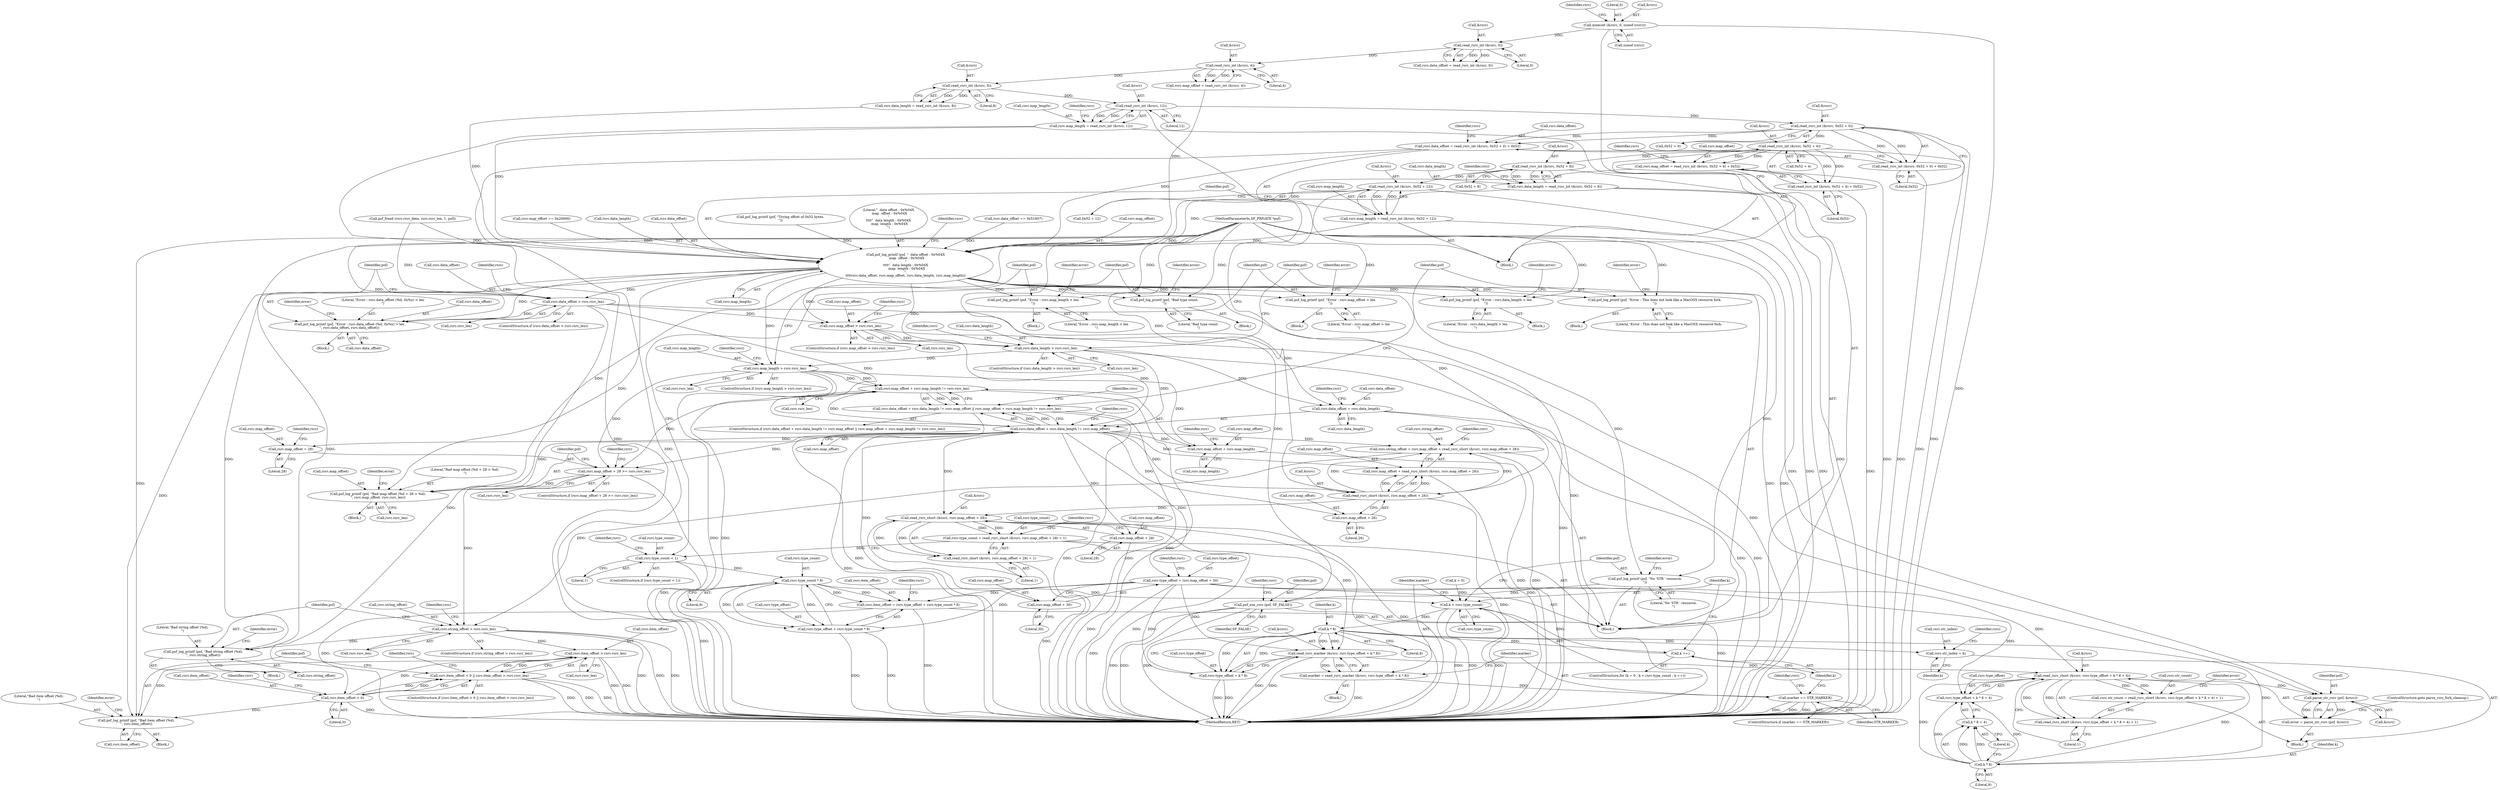 digraph "0_libsndfile_dbe14f00030af5d3577f4cabbf9861db59e9c378@API" {
"1000223" [label="(Call,read_rsrc_int (&rsrc, 12))"];
"1000215" [label="(Call,read_rsrc_int (&rsrc, 8))"];
"1000207" [label="(Call,read_rsrc_int (&rsrc, 4))"];
"1000199" [label="(Call,read_rsrc_int (&rsrc, 0))"];
"1000116" [label="(Call,memset (&rsrc, 0, sizeof (rsrc)))"];
"1000219" [label="(Call,rsrc.map_length = read_rsrc_int (&rsrc, 12))"];
"1000287" [label="(Call,psf_log_printf (psf, \"  data offset : 0x%04X\n  map  offset : 0x%04X\n\"\n\t\t\t\t\"  data length : 0x%04X\n  map  length : 0x%04X\n\",\n\t\t\t\trsrc.data_offset, rsrc.map_offset, rsrc.data_length, rsrc.map_length))"];
"1000303" [label="(Call,rsrc.data_offset > rsrc.rsrc_len)"];
"1000311" [label="(Call,psf_log_printf (psf, \"Error : rsrc.data_offset (%d, 0x%x) > len\n\", rsrc.data_offset, rsrc.data_offset))"];
"1000325" [label="(Call,rsrc.map_offset > rsrc.rsrc_len)"];
"1000341" [label="(Call,rsrc.data_length > rsrc.rsrc_len)"];
"1000357" [label="(Call,rsrc.map_length > rsrc.rsrc_len)"];
"1000385" [label="(Call,rsrc.map_offset + rsrc.map_length != rsrc.rsrc_len)"];
"1000373" [label="(Call,rsrc.data_offset + rsrc.data_length != rsrc.map_offset || rsrc.map_offset + rsrc.map_length != rsrc.rsrc_len)"];
"1000405" [label="(Call,rsrc.map_offset + 28 >= rsrc.rsrc_len)"];
"1000415" [label="(Call,psf_log_printf (psf, \"Bad map offset (%d + 28 > %d).\n\", rsrc.map_offset, rsrc.rsrc_len))"];
"1000445" [label="(Call,rsrc.string_offset > rsrc.rsrc_len)"];
"1000453" [label="(Call,psf_log_printf (psf, \"Bad string offset (%d).\n\", rsrc.string_offset))"];
"1000520" [label="(Call,rsrc.item_offset > rsrc.rsrc_len)"];
"1000514" [label="(Call,rsrc.item_offset < 0 || rsrc.item_offset > rsrc.rsrc_len)"];
"1000528" [label="(Call,psf_log_printf (psf, \"Bad item offset (%d).\n\", rsrc.item_offset))"];
"1000386" [label="(Call,rsrc.map_offset + rsrc.map_length)"];
"1000374" [label="(Call,rsrc.data_offset + rsrc.data_length != rsrc.map_offset)"];
"1000406" [label="(Call,rsrc.map_offset + 28)"];
"1000428" [label="(Call,rsrc.string_offset = rsrc.map_offset + read_rsrc_short (&rsrc, rsrc.map_offset + 26))"];
"1000432" [label="(Call,rsrc.map_offset + read_rsrc_short (&rsrc, rsrc.map_offset + 26))"];
"1000436" [label="(Call,read_rsrc_short (&rsrc, rsrc.map_offset + 26))"];
"1000477" [label="(Call,read_rsrc_short (&rsrc, rsrc.map_offset + 28))"];
"1000472" [label="(Call,rsrc.type_count = read_rsrc_short (&rsrc, rsrc.map_offset + 28) + 1)"];
"1000487" [label="(Call,rsrc.type_count < 1)"];
"1000508" [label="(Call,rsrc.type_count * 8)"];
"1000500" [label="(Call,rsrc.item_offset = rsrc.type_offset + rsrc.type_count * 8)"];
"1000515" [label="(Call,rsrc.item_offset < 0)"];
"1000504" [label="(Call,rsrc.type_offset + rsrc.type_count * 8)"];
"1000548" [label="(Call,k < rsrc.type_count)"];
"1000565" [label="(Call,k * 8)"];
"1000553" [label="(Call,k ++)"];
"1000558" [label="(Call,read_rsrc_marker (&rsrc, rsrc.type_offset + k * 8))"];
"1000556" [label="(Call,marker = read_rsrc_marker (&rsrc, rsrc.type_offset + k * 8))"];
"1000569" [label="(Call,marker == STR_MARKER)"];
"1000583" [label="(Call,read_rsrc_short (&rsrc, rsrc.type_offset + k * 8 + 4))"];
"1000578" [label="(Call,rsrc.str_count = read_rsrc_short (&rsrc, rsrc.type_offset + k * 8 + 4) + 1)"];
"1000582" [label="(Call,read_rsrc_short (&rsrc, rsrc.type_offset + k * 8 + 4) + 1)"];
"1000598" [label="(Call,parse_str_rsrc (psf, &rsrc))"];
"1000596" [label="(Call,error = parse_str_rsrc (psf, &rsrc))"];
"1000561" [label="(Call,rsrc.type_offset + k * 8)"];
"1000573" [label="(Call,rsrc.str_index = k)"];
"1000591" [label="(Call,k * 8)"];
"1000586" [label="(Call,rsrc.type_offset + k * 8 + 4)"];
"1000590" [label="(Call,k * 8 + 4)"];
"1000476" [label="(Call,read_rsrc_short (&rsrc, rsrc.map_offset + 28) + 1)"];
"1000439" [label="(Call,rsrc.map_offset + 26)"];
"1000463" [label="(Call,rsrc.type_offset = rsrc.map_offset + 30)"];
"1000467" [label="(Call,rsrc.map_offset + 30)"];
"1000480" [label="(Call,rsrc.map_offset + 28)"];
"1000375" [label="(Call,rsrc.data_offset + rsrc.data_length)"];
"1000333" [label="(Call,psf_log_printf (psf, \"Error : rsrc.map_offset > len\n\"))"];
"1000349" [label="(Call,psf_log_printf (psf, \"Error : rsrc.data_length > len\n\"))"];
"1000365" [label="(Call,psf_log_printf (psf, \"Error : rsrc.map_length > len\n\"))"];
"1000397" [label="(Call,psf_log_printf (psf, \"Error : This does not look like a MacOSX resource fork.\n\"))"];
"1000493" [label="(Call,psf_log_printf (psf, \"Bad type count.\n\"))"];
"1000603" [label="(Call,psf_log_printf (psf, \"No 'STR ' resource.\n\"))"];
"1000610" [label="(Call,psf_use_rsrc (psf, SF_FALSE))"];
"1000248" [label="(Call,read_rsrc_int (&rsrc, 0x52 + 0))"];
"1000243" [label="(Call,rsrc.data_offset = read_rsrc_int (&rsrc, 0x52 + 0) + 0x52)"];
"1000247" [label="(Call,read_rsrc_int (&rsrc, 0x52 + 0) + 0x52)"];
"1000260" [label="(Call,read_rsrc_int (&rsrc, 0x52 + 4))"];
"1000255" [label="(Call,rsrc.map_offset = read_rsrc_int (&rsrc, 0x52 + 4) + 0x52)"];
"1000259" [label="(Call,read_rsrc_int (&rsrc, 0x52 + 4) + 0x52)"];
"1000271" [label="(Call,read_rsrc_int (&rsrc, 0x52 + 8))"];
"1000267" [label="(Call,rsrc.data_length = read_rsrc_int (&rsrc, 0x52 + 8))"];
"1000281" [label="(Call,read_rsrc_int (&rsrc, 0x52 + 12))"];
"1000277" [label="(Call,rsrc.map_length = read_rsrc_int (&rsrc, 0x52 + 12))"];
"1000345" [label="(Call,rsrc.rsrc_len)"];
"1000519" [label="(Literal,0)"];
"1000195" [label="(Call,rsrc.data_offset = read_rsrc_int (&rsrc, 0))"];
"1000600" [label="(Call,&rsrc)"];
"1000104" [label="(MethodParameterIn,SF_PRIVATE *psf)"];
"1000414" [label="(Block,)"];
"1000340" [label="(ControlStructure,if (rsrc.data_length > rsrc.rsrc_len))"];
"1000443" [label="(Literal,26)"];
"1000583" [label="(Call,read_rsrc_short (&rsrc, rsrc.type_offset + k * 8 + 4))"];
"1000382" [label="(Call,rsrc.map_offset)"];
"1000364" [label="(Block,)"];
"1000430" [label="(Identifier,rsrc)"];
"1000615" [label="(Identifier,rsrc)"];
"1000281" [label="(Call,read_rsrc_int (&rsrc, 0x52 + 12))"];
"1000604" [label="(Identifier,psf)"];
"1000234" [label="(Call,rsrc.map_offset == 0x20000)"];
"1000489" [label="(Identifier,rsrc)"];
"1000105" [label="(Block,)"];
"1000268" [label="(Call,rsrc.data_length)"];
"1000251" [label="(Call,0x52 + 0)"];
"1000248" [label="(Call,read_rsrc_int (&rsrc, 0x52 + 0))"];
"1000314" [label="(Call,rsrc.data_offset)"];
"1000351" [label="(Literal,\"Error : rsrc.data_length > len\n\")"];
"1000116" [label="(Call,memset (&rsrc, 0, sizeof (rsrc)))"];
"1000219" [label="(Call,rsrc.map_length = read_rsrc_int (&rsrc, 12))"];
"1000334" [label="(Identifier,psf)"];
"1000215" [label="(Call,read_rsrc_int (&rsrc, 8))"];
"1000175" [label="(Call,psf_fread (rsrc.rsrc_data, rsrc.rsrc_len, 1, psf))"];
"1000580" [label="(Identifier,rsrc)"];
"1000271" [label="(Call,read_rsrc_int (&rsrc, 0x52 + 8))"];
"1000528" [label="(Call,psf_log_printf (psf, \"Bad item offset (%d).\n\", rsrc.item_offset))"];
"1000407" [label="(Call,rsrc.map_offset)"];
"1000603" [label="(Call,psf_log_printf (psf, \"No 'STR ' resource.\n\"))"];
"1000567" [label="(Literal,8)"];
"1000568" [label="(ControlStructure,if (marker == STR_MARKER))"];
"1000571" [label="(Identifier,STR_MARKER)"];
"1000524" [label="(Call,rsrc.rsrc_len)"];
"1000260" [label="(Call,read_rsrc_int (&rsrc, 0x52 + 4))"];
"1000263" [label="(Call,0x52 + 4)"];
"1000417" [label="(Literal,\"Bad map offset (%d + 28 > %d).\n\")"];
"1000558" [label="(Call,read_rsrc_marker (&rsrc, rsrc.type_offset + k * 8))"];
"1000388" [label="(Identifier,rsrc)"];
"1000436" [label="(Call,read_rsrc_short (&rsrc, rsrc.map_offset + 26))"];
"1000397" [label="(Call,psf_log_printf (psf, \"Error : This does not look like a MacOSX resource fork.\n\"))"];
"1000485" [label="(Literal,1)"];
"1000504" [label="(Call,rsrc.type_offset + rsrc.type_count * 8)"];
"1000579" [label="(Call,rsrc.str_count)"];
"1000311" [label="(Call,psf_log_printf (psf, \"Error : rsrc.data_offset (%d, 0x%x) > len\n\", rsrc.data_offset, rsrc.data_offset))"];
"1000321" [label="(Identifier,error)"];
"1000421" [label="(Call,rsrc.rsrc_len)"];
"1000596" [label="(Call,error = parse_str_rsrc (psf, &rsrc))"];
"1000226" [label="(Literal,12)"];
"1000256" [label="(Call,rsrc.map_offset)"];
"1000377" [label="(Identifier,rsrc)"];
"1000224" [label="(Call,&rsrc)"];
"1000406" [label="(Call,rsrc.map_offset + 28)"];
"1000587" [label="(Call,rsrc.type_offset)"];
"1000361" [label="(Call,rsrc.rsrc_len)"];
"1000387" [label="(Call,rsrc.map_offset)"];
"1000447" [label="(Identifier,rsrc)"];
"1000243" [label="(Call,rsrc.data_offset = read_rsrc_int (&rsrc, 0x52 + 0) + 0x52)"];
"1000549" [label="(Identifier,k)"];
"1000367" [label="(Literal,\"Error : rsrc.map_length > len\n\")"];
"1000530" [label="(Literal,\"Bad item offset (%d).\n\")"];
"1000595" [label="(Literal,1)"];
"1000240" [label="(Call,psf_log_printf (psf, \"Trying offset of 0x52 bytes.\n\"))"];
"1000446" [label="(Call,rsrc.string_offset)"];
"1000463" [label="(Call,rsrc.type_offset = rsrc.map_offset + 30)"];
"1000594" [label="(Literal,4)"];
"1000559" [label="(Call,&rsrc)"];
"1000207" [label="(Call,read_rsrc_int (&rsrc, 4))"];
"1000247" [label="(Call,read_rsrc_int (&rsrc, 0x52 + 0) + 0x52)"];
"1000279" [label="(Identifier,rsrc)"];
"1000289" [label="(Literal,\"  data offset : 0x%04X\n  map  offset : 0x%04X\n\"\n\t\t\t\t\"  data length : 0x%04X\n  map  length : 0x%04X\n\")"];
"1000561" [label="(Call,rsrc.type_offset + k * 8)"];
"1000449" [label="(Call,rsrc.rsrc_len)"];
"1000492" [label="(Block,)"];
"1000342" [label="(Call,rsrc.data_length)"];
"1000476" [label="(Call,read_rsrc_short (&rsrc, rsrc.map_offset + 28) + 1)"];
"1000502" [label="(Identifier,rsrc)"];
"1000520" [label="(Call,rsrc.item_offset > rsrc.rsrc_len)"];
"1000509" [label="(Call,rsrc.type_count)"];
"1000584" [label="(Call,&rsrc)"];
"1000486" [label="(ControlStructure,if (rsrc.type_count < 1))"];
"1000313" [label="(Literal,\"Error : rsrc.data_offset (%d, 0x%x) > len\n\")"];
"1000216" [label="(Call,&rsrc)"];
"1000527" [label="(Block,)"];
"1000467" [label="(Call,rsrc.map_offset + 30)"];
"1000544" [label="(ControlStructure,for (k = 0 ; k < rsrc.type_count ; k ++))"];
"1000574" [label="(Call,rsrc.str_index)"];
"1000439" [label="(Call,rsrc.map_offset + 26)"];
"1000508" [label="(Call,rsrc.type_count * 8)"];
"1000522" [label="(Identifier,rsrc)"];
"1000516" [label="(Call,rsrc.item_offset)"];
"1000372" [label="(ControlStructure,if (rsrc.data_offset + rsrc.data_length != rsrc.map_offset || rsrc.map_offset + rsrc.map_length != rsrc.rsrc_len))"];
"1000545" [label="(Call,k = 0)"];
"1000239" [label="(Block,)"];
"1000326" [label="(Call,rsrc.map_offset)"];
"1000433" [label="(Call,rsrc.map_offset)"];
"1000415" [label="(Call,psf_log_printf (psf, \"Bad map offset (%d + 28 > %d).\n\", rsrc.map_offset, rsrc.rsrc_len))"];
"1000623" [label="(MethodReturn,RET)"];
"1000359" [label="(Identifier,rsrc)"];
"1000512" [label="(Literal,8)"];
"1000401" [label="(Identifier,error)"];
"1000429" [label="(Call,rsrc.string_offset)"];
"1000375" [label="(Call,rsrc.data_offset + rsrc.data_length)"];
"1000357" [label="(Call,rsrc.map_length > rsrc.rsrc_len)"];
"1000529" [label="(Identifier,psf)"];
"1000220" [label="(Call,rsrc.map_length)"];
"1000474" [label="(Identifier,rsrc)"];
"1000593" [label="(Literal,8)"];
"1000356" [label="(ControlStructure,if (rsrc.map_length > rsrc.rsrc_len))"];
"1000304" [label="(Call,rsrc.data_offset)"];
"1000455" [label="(Literal,\"Bad string offset (%d).\n\")"];
"1000548" [label="(Call,k < rsrc.type_count)"];
"1000531" [label="(Call,rsrc.item_offset)"];
"1000269" [label="(Identifier,rsrc)"];
"1000472" [label="(Call,rsrc.type_count = read_rsrc_short (&rsrc, rsrc.map_offset + 28) + 1)"];
"1000578" [label="(Call,rsrc.str_count = read_rsrc_short (&rsrc, rsrc.type_offset + k * 8 + 4) + 1)"];
"1000312" [label="(Identifier,psf)"];
"1000514" [label="(Call,rsrc.item_offset < 0 || rsrc.item_offset > rsrc.rsrc_len)"];
"1000267" [label="(Call,rsrc.data_length = read_rsrc_int (&rsrc, 0x52 + 8))"];
"1000456" [label="(Call,rsrc.string_offset)"];
"1000374" [label="(Call,rsrc.data_offset + rsrc.data_length != rsrc.map_offset)"];
"1000592" [label="(Identifier,k)"];
"1000408" [label="(Identifier,rsrc)"];
"1000203" [label="(Call,rsrc.map_offset = read_rsrc_int (&rsrc, 4))"];
"1000432" [label="(Call,rsrc.map_offset + read_rsrc_short (&rsrc, rsrc.map_offset + 26))"];
"1000480" [label="(Call,rsrc.map_offset + 28)"];
"1000350" [label="(Identifier,psf)"];
"1000488" [label="(Call,rsrc.type_count)"];
"1000484" [label="(Literal,28)"];
"1000396" [label="(Block,)"];
"1000327" [label="(Identifier,rsrc)"];
"1000612" [label="(Identifier,SF_FALSE)"];
"1000440" [label="(Call,rsrc.map_offset)"];
"1000332" [label="(Block,)"];
"1000333" [label="(Call,psf_log_printf (psf, \"Error : rsrc.map_offset > len\n\"))"];
"1000278" [label="(Call,rsrc.map_length)"];
"1000383" [label="(Identifier,rsrc)"];
"1000481" [label="(Call,rsrc.map_offset)"];
"1000607" [label="(Identifier,error)"];
"1000513" [label="(ControlStructure,if (rsrc.item_offset < 0 || rsrc.item_offset > rsrc.rsrc_len))"];
"1000555" [label="(Block,)"];
"1000597" [label="(Identifier,error)"];
"1000478" [label="(Call,&rsrc)"];
"1000277" [label="(Call,rsrc.map_length = read_rsrc_int (&rsrc, 0x52 + 12))"];
"1000611" [label="(Identifier,psf)"];
"1000411" [label="(Call,rsrc.rsrc_len)"];
"1000343" [label="(Identifier,rsrc)"];
"1000124" [label="(Identifier,rsrc)"];
"1000418" [label="(Call,rsrc.map_offset)"];
"1000557" [label="(Identifier,marker)"];
"1000569" [label="(Call,marker == STR_MARKER)"];
"1000282" [label="(Call,&rsrc)"];
"1000473" [label="(Call,rsrc.type_count)"];
"1000305" [label="(Identifier,rsrc)"];
"1000335" [label="(Literal,\"Error : rsrc.map_offset > len\n\")"];
"1000274" [label="(Call,0x52 + 8)"];
"1000358" [label="(Call,rsrc.map_length)"];
"1000218" [label="(Literal,8)"];
"1000582" [label="(Call,read_rsrc_short (&rsrc, rsrc.type_offset + k * 8 + 4) + 1)"];
"1000365" [label="(Call,psf_log_printf (psf, \"Error : rsrc.map_length > len\n\"))"];
"1000324" [label="(ControlStructure,if (rsrc.map_offset > rsrc.rsrc_len))"];
"1000494" [label="(Identifier,psf)"];
"1000266" [label="(Literal,0x52)"];
"1000554" [label="(Identifier,k)"];
"1000325" [label="(Call,rsrc.map_offset > rsrc.rsrc_len)"];
"1000577" [label="(Identifier,k)"];
"1000376" [label="(Call,rsrc.data_offset)"];
"1000200" [label="(Call,&rsrc)"];
"1000465" [label="(Identifier,rsrc)"];
"1000261" [label="(Call,&rsrc)"];
"1000353" [label="(Identifier,error)"];
"1000307" [label="(Call,rsrc.rsrc_len)"];
"1000369" [label="(Identifier,error)"];
"1000249" [label="(Call,&rsrc)"];
"1000119" [label="(Literal,0)"];
"1000120" [label="(Call,sizeof (rsrc))"];
"1000410" [label="(Literal,28)"];
"1000471" [label="(Literal,30)"];
"1000117" [label="(Call,&rsrc)"];
"1000229" [label="(Call,rsrc.data_offset == 0x51607)"];
"1000468" [label="(Call,rsrc.map_offset)"];
"1000244" [label="(Call,rsrc.data_offset)"];
"1000487" [label="(Call,rsrc.type_count < 1)"];
"1000405" [label="(Call,rsrc.map_offset + 28 >= rsrc.rsrc_len)"];
"1000398" [label="(Identifier,psf)"];
"1000500" [label="(Call,rsrc.item_offset = rsrc.type_offset + rsrc.type_count * 8)"];
"1000348" [label="(Block,)"];
"1000272" [label="(Call,&rsrc)"];
"1000341" [label="(Call,rsrc.data_length > rsrc.rsrc_len)"];
"1000505" [label="(Call,rsrc.type_offset)"];
"1000293" [label="(Call,rsrc.map_offset)"];
"1000521" [label="(Call,rsrc.item_offset)"];
"1000570" [label="(Identifier,marker)"];
"1000416" [label="(Identifier,psf)"];
"1000453" [label="(Call,psf_log_printf (psf, \"Bad string offset (%d).\n\", rsrc.string_offset))"];
"1000562" [label="(Call,rsrc.type_offset)"];
"1000379" [label="(Call,rsrc.data_length)"];
"1000444" [label="(ControlStructure,if (rsrc.string_offset > rsrc.rsrc_len))"];
"1000425" [label="(Identifier,error)"];
"1000477" [label="(Call,read_rsrc_short (&rsrc, rsrc.map_offset + 28))"];
"1000223" [label="(Call,read_rsrc_int (&rsrc, 12))"];
"1000208" [label="(Call,&rsrc)"];
"1000428" [label="(Call,rsrc.string_offset = rsrc.map_offset + read_rsrc_short (&rsrc, rsrc.map_offset + 26))"];
"1000349" [label="(Call,psf_log_printf (psf, \"Error : rsrc.data_length > len\n\"))"];
"1000590" [label="(Call,k * 8 + 4)"];
"1000464" [label="(Call,rsrc.type_offset)"];
"1000565" [label="(Call,k * 8)"];
"1000211" [label="(Call,rsrc.data_length = read_rsrc_int (&rsrc, 8))"];
"1000556" [label="(Call,marker = read_rsrc_marker (&rsrc, rsrc.type_offset + k * 8))"];
"1000394" [label="(Identifier,rsrc)"];
"1000517" [label="(Identifier,rsrc)"];
"1000393" [label="(Call,rsrc.rsrc_len)"];
"1000610" [label="(Call,psf_use_rsrc (psf, SF_FALSE))"];
"1000495" [label="(Literal,\"Bad type count.\n\")"];
"1000329" [label="(Call,rsrc.rsrc_len)"];
"1000296" [label="(Call,rsrc.data_length)"];
"1000290" [label="(Call,rsrc.data_offset)"];
"1000255" [label="(Call,rsrc.map_offset = read_rsrc_int (&rsrc, 0x52 + 4) + 0x52)"];
"1000317" [label="(Call,rsrc.data_offset)"];
"1000373" [label="(Call,rsrc.data_offset + rsrc.data_length != rsrc.map_offset || rsrc.map_offset + rsrc.map_length != rsrc.rsrc_len)"];
"1000231" [label="(Identifier,rsrc)"];
"1000535" [label="(Identifier,error)"];
"1000399" [label="(Literal,\"Error : This does not look like a MacOSX resource fork.\n\")"];
"1000299" [label="(Call,rsrc.map_length)"];
"1000310" [label="(Block,)"];
"1000303" [label="(Call,rsrc.data_offset > rsrc.rsrc_len)"];
"1000202" [label="(Literal,0)"];
"1000412" [label="(Identifier,rsrc)"];
"1000553" [label="(Call,k ++)"];
"1000515" [label="(Call,rsrc.item_offset < 0)"];
"1000566" [label="(Identifier,k)"];
"1000550" [label="(Call,rsrc.type_count)"];
"1000259" [label="(Call,read_rsrc_int (&rsrc, 0x52 + 4) + 0x52)"];
"1000598" [label="(Call,parse_str_rsrc (psf, &rsrc))"];
"1000437" [label="(Call,&rsrc)"];
"1000575" [label="(Identifier,rsrc)"];
"1000199" [label="(Call,read_rsrc_int (&rsrc, 0))"];
"1000491" [label="(Literal,1)"];
"1000404" [label="(ControlStructure,if (rsrc.map_offset + 28 >= rsrc.rsrc_len))"];
"1000386" [label="(Call,rsrc.map_offset + rsrc.map_length)"];
"1000572" [label="(Block,)"];
"1000605" [label="(Literal,\"No 'STR ' resource.\n\")"];
"1000284" [label="(Call,0x52 + 12)"];
"1000452" [label="(Block,)"];
"1000390" [label="(Call,rsrc.map_length)"];
"1000454" [label="(Identifier,psf)"];
"1000493" [label="(Call,psf_log_printf (psf, \"Bad type count.\n\"))"];
"1000586" [label="(Call,rsrc.type_offset + k * 8 + 4)"];
"1000337" [label="(Identifier,error)"];
"1000210" [label="(Literal,4)"];
"1000501" [label="(Call,rsrc.item_offset)"];
"1000573" [label="(Call,rsrc.str_index = k)"];
"1000591" [label="(Call,k * 8)"];
"1000599" [label="(Identifier,psf)"];
"1000497" [label="(Identifier,error)"];
"1000540" [label="(Identifier,rsrc)"];
"1000460" [label="(Identifier,error)"];
"1000445" [label="(Call,rsrc.string_offset > rsrc.rsrc_len)"];
"1000302" [label="(ControlStructure,if (rsrc.data_offset > rsrc.rsrc_len))"];
"1000602" [label="(ControlStructure,goto parse_rsrc_fork_cleanup;)"];
"1000366" [label="(Identifier,psf)"];
"1000254" [label="(Literal,0x52)"];
"1000257" [label="(Identifier,rsrc)"];
"1000385" [label="(Call,rsrc.map_offset + rsrc.map_length != rsrc.rsrc_len)"];
"1000287" [label="(Call,psf_log_printf (psf, \"  data offset : 0x%04X\n  map  offset : 0x%04X\n\"\n\t\t\t\t\"  data length : 0x%04X\n  map  length : 0x%04X\n\",\n\t\t\t\trsrc.data_offset, rsrc.map_offset, rsrc.data_length, rsrc.map_length))"];
"1000288" [label="(Identifier,psf)"];
"1000223" -> "1000219"  [label="AST: "];
"1000223" -> "1000226"  [label="CFG: "];
"1000224" -> "1000223"  [label="AST: "];
"1000226" -> "1000223"  [label="AST: "];
"1000219" -> "1000223"  [label="CFG: "];
"1000223" -> "1000219"  [label="DDG: "];
"1000223" -> "1000219"  [label="DDG: "];
"1000215" -> "1000223"  [label="DDG: "];
"1000223" -> "1000248"  [label="DDG: "];
"1000223" -> "1000436"  [label="DDG: "];
"1000215" -> "1000211"  [label="AST: "];
"1000215" -> "1000218"  [label="CFG: "];
"1000216" -> "1000215"  [label="AST: "];
"1000218" -> "1000215"  [label="AST: "];
"1000211" -> "1000215"  [label="CFG: "];
"1000215" -> "1000211"  [label="DDG: "];
"1000215" -> "1000211"  [label="DDG: "];
"1000207" -> "1000215"  [label="DDG: "];
"1000207" -> "1000203"  [label="AST: "];
"1000207" -> "1000210"  [label="CFG: "];
"1000208" -> "1000207"  [label="AST: "];
"1000210" -> "1000207"  [label="AST: "];
"1000203" -> "1000207"  [label="CFG: "];
"1000207" -> "1000203"  [label="DDG: "];
"1000207" -> "1000203"  [label="DDG: "];
"1000199" -> "1000207"  [label="DDG: "];
"1000199" -> "1000195"  [label="AST: "];
"1000199" -> "1000202"  [label="CFG: "];
"1000200" -> "1000199"  [label="AST: "];
"1000202" -> "1000199"  [label="AST: "];
"1000195" -> "1000199"  [label="CFG: "];
"1000199" -> "1000195"  [label="DDG: "];
"1000199" -> "1000195"  [label="DDG: "];
"1000116" -> "1000199"  [label="DDG: "];
"1000116" -> "1000105"  [label="AST: "];
"1000116" -> "1000120"  [label="CFG: "];
"1000117" -> "1000116"  [label="AST: "];
"1000119" -> "1000116"  [label="AST: "];
"1000120" -> "1000116"  [label="AST: "];
"1000124" -> "1000116"  [label="CFG: "];
"1000116" -> "1000623"  [label="DDG: "];
"1000219" -> "1000105"  [label="AST: "];
"1000220" -> "1000219"  [label="AST: "];
"1000231" -> "1000219"  [label="CFG: "];
"1000219" -> "1000623"  [label="DDG: "];
"1000219" -> "1000287"  [label="DDG: "];
"1000287" -> "1000105"  [label="AST: "];
"1000287" -> "1000299"  [label="CFG: "];
"1000288" -> "1000287"  [label="AST: "];
"1000289" -> "1000287"  [label="AST: "];
"1000290" -> "1000287"  [label="AST: "];
"1000293" -> "1000287"  [label="AST: "];
"1000296" -> "1000287"  [label="AST: "];
"1000299" -> "1000287"  [label="AST: "];
"1000305" -> "1000287"  [label="CFG: "];
"1000287" -> "1000623"  [label="DDG: "];
"1000240" -> "1000287"  [label="DDG: "];
"1000175" -> "1000287"  [label="DDG: "];
"1000104" -> "1000287"  [label="DDG: "];
"1000229" -> "1000287"  [label="DDG: "];
"1000243" -> "1000287"  [label="DDG: "];
"1000234" -> "1000287"  [label="DDG: "];
"1000255" -> "1000287"  [label="DDG: "];
"1000203" -> "1000287"  [label="DDG: "];
"1000267" -> "1000287"  [label="DDG: "];
"1000211" -> "1000287"  [label="DDG: "];
"1000277" -> "1000287"  [label="DDG: "];
"1000287" -> "1000303"  [label="DDG: "];
"1000287" -> "1000311"  [label="DDG: "];
"1000287" -> "1000325"  [label="DDG: "];
"1000287" -> "1000333"  [label="DDG: "];
"1000287" -> "1000341"  [label="DDG: "];
"1000287" -> "1000349"  [label="DDG: "];
"1000287" -> "1000357"  [label="DDG: "];
"1000287" -> "1000365"  [label="DDG: "];
"1000287" -> "1000397"  [label="DDG: "];
"1000287" -> "1000415"  [label="DDG: "];
"1000287" -> "1000453"  [label="DDG: "];
"1000287" -> "1000493"  [label="DDG: "];
"1000287" -> "1000528"  [label="DDG: "];
"1000287" -> "1000598"  [label="DDG: "];
"1000287" -> "1000603"  [label="DDG: "];
"1000303" -> "1000302"  [label="AST: "];
"1000303" -> "1000307"  [label="CFG: "];
"1000304" -> "1000303"  [label="AST: "];
"1000307" -> "1000303"  [label="AST: "];
"1000312" -> "1000303"  [label="CFG: "];
"1000327" -> "1000303"  [label="CFG: "];
"1000303" -> "1000623"  [label="DDG: "];
"1000175" -> "1000303"  [label="DDG: "];
"1000303" -> "1000311"  [label="DDG: "];
"1000303" -> "1000325"  [label="DDG: "];
"1000303" -> "1000374"  [label="DDG: "];
"1000303" -> "1000375"  [label="DDG: "];
"1000311" -> "1000310"  [label="AST: "];
"1000311" -> "1000317"  [label="CFG: "];
"1000312" -> "1000311"  [label="AST: "];
"1000313" -> "1000311"  [label="AST: "];
"1000314" -> "1000311"  [label="AST: "];
"1000317" -> "1000311"  [label="AST: "];
"1000321" -> "1000311"  [label="CFG: "];
"1000104" -> "1000311"  [label="DDG: "];
"1000325" -> "1000324"  [label="AST: "];
"1000325" -> "1000329"  [label="CFG: "];
"1000326" -> "1000325"  [label="AST: "];
"1000329" -> "1000325"  [label="AST: "];
"1000334" -> "1000325"  [label="CFG: "];
"1000343" -> "1000325"  [label="CFG: "];
"1000325" -> "1000623"  [label="DDG: "];
"1000325" -> "1000341"  [label="DDG: "];
"1000325" -> "1000374"  [label="DDG: "];
"1000341" -> "1000340"  [label="AST: "];
"1000341" -> "1000345"  [label="CFG: "];
"1000342" -> "1000341"  [label="AST: "];
"1000345" -> "1000341"  [label="AST: "];
"1000350" -> "1000341"  [label="CFG: "];
"1000359" -> "1000341"  [label="CFG: "];
"1000341" -> "1000623"  [label="DDG: "];
"1000341" -> "1000357"  [label="DDG: "];
"1000341" -> "1000374"  [label="DDG: "];
"1000341" -> "1000375"  [label="DDG: "];
"1000357" -> "1000356"  [label="AST: "];
"1000357" -> "1000361"  [label="CFG: "];
"1000358" -> "1000357"  [label="AST: "];
"1000361" -> "1000357"  [label="AST: "];
"1000366" -> "1000357"  [label="CFG: "];
"1000377" -> "1000357"  [label="CFG: "];
"1000357" -> "1000623"  [label="DDG: "];
"1000357" -> "1000623"  [label="DDG: "];
"1000357" -> "1000385"  [label="DDG: "];
"1000357" -> "1000385"  [label="DDG: "];
"1000357" -> "1000386"  [label="DDG: "];
"1000357" -> "1000405"  [label="DDG: "];
"1000385" -> "1000373"  [label="AST: "];
"1000385" -> "1000393"  [label="CFG: "];
"1000386" -> "1000385"  [label="AST: "];
"1000393" -> "1000385"  [label="AST: "];
"1000373" -> "1000385"  [label="CFG: "];
"1000385" -> "1000623"  [label="DDG: "];
"1000385" -> "1000373"  [label="DDG: "];
"1000385" -> "1000373"  [label="DDG: "];
"1000374" -> "1000385"  [label="DDG: "];
"1000385" -> "1000405"  [label="DDG: "];
"1000373" -> "1000372"  [label="AST: "];
"1000373" -> "1000374"  [label="CFG: "];
"1000374" -> "1000373"  [label="AST: "];
"1000398" -> "1000373"  [label="CFG: "];
"1000408" -> "1000373"  [label="CFG: "];
"1000373" -> "1000623"  [label="DDG: "];
"1000373" -> "1000623"  [label="DDG: "];
"1000373" -> "1000623"  [label="DDG: "];
"1000374" -> "1000373"  [label="DDG: "];
"1000374" -> "1000373"  [label="DDG: "];
"1000405" -> "1000404"  [label="AST: "];
"1000405" -> "1000411"  [label="CFG: "];
"1000406" -> "1000405"  [label="AST: "];
"1000411" -> "1000405"  [label="AST: "];
"1000416" -> "1000405"  [label="CFG: "];
"1000430" -> "1000405"  [label="CFG: "];
"1000405" -> "1000623"  [label="DDG: "];
"1000374" -> "1000405"  [label="DDG: "];
"1000405" -> "1000415"  [label="DDG: "];
"1000405" -> "1000445"  [label="DDG: "];
"1000415" -> "1000414"  [label="AST: "];
"1000415" -> "1000421"  [label="CFG: "];
"1000416" -> "1000415"  [label="AST: "];
"1000417" -> "1000415"  [label="AST: "];
"1000418" -> "1000415"  [label="AST: "];
"1000421" -> "1000415"  [label="AST: "];
"1000425" -> "1000415"  [label="CFG: "];
"1000104" -> "1000415"  [label="DDG: "];
"1000374" -> "1000415"  [label="DDG: "];
"1000445" -> "1000444"  [label="AST: "];
"1000445" -> "1000449"  [label="CFG: "];
"1000446" -> "1000445"  [label="AST: "];
"1000449" -> "1000445"  [label="AST: "];
"1000454" -> "1000445"  [label="CFG: "];
"1000465" -> "1000445"  [label="CFG: "];
"1000445" -> "1000623"  [label="DDG: "];
"1000445" -> "1000623"  [label="DDG: "];
"1000445" -> "1000623"  [label="DDG: "];
"1000428" -> "1000445"  [label="DDG: "];
"1000445" -> "1000453"  [label="DDG: "];
"1000445" -> "1000520"  [label="DDG: "];
"1000453" -> "1000452"  [label="AST: "];
"1000453" -> "1000456"  [label="CFG: "];
"1000454" -> "1000453"  [label="AST: "];
"1000455" -> "1000453"  [label="AST: "];
"1000456" -> "1000453"  [label="AST: "];
"1000460" -> "1000453"  [label="CFG: "];
"1000104" -> "1000453"  [label="DDG: "];
"1000520" -> "1000514"  [label="AST: "];
"1000520" -> "1000524"  [label="CFG: "];
"1000521" -> "1000520"  [label="AST: "];
"1000524" -> "1000520"  [label="AST: "];
"1000514" -> "1000520"  [label="CFG: "];
"1000520" -> "1000623"  [label="DDG: "];
"1000520" -> "1000623"  [label="DDG: "];
"1000520" -> "1000514"  [label="DDG: "];
"1000520" -> "1000514"  [label="DDG: "];
"1000515" -> "1000520"  [label="DDG: "];
"1000520" -> "1000528"  [label="DDG: "];
"1000514" -> "1000513"  [label="AST: "];
"1000514" -> "1000515"  [label="CFG: "];
"1000515" -> "1000514"  [label="AST: "];
"1000529" -> "1000514"  [label="CFG: "];
"1000540" -> "1000514"  [label="CFG: "];
"1000514" -> "1000623"  [label="DDG: "];
"1000514" -> "1000623"  [label="DDG: "];
"1000514" -> "1000623"  [label="DDG: "];
"1000515" -> "1000514"  [label="DDG: "];
"1000515" -> "1000514"  [label="DDG: "];
"1000528" -> "1000527"  [label="AST: "];
"1000528" -> "1000531"  [label="CFG: "];
"1000529" -> "1000528"  [label="AST: "];
"1000530" -> "1000528"  [label="AST: "];
"1000531" -> "1000528"  [label="AST: "];
"1000535" -> "1000528"  [label="CFG: "];
"1000104" -> "1000528"  [label="DDG: "];
"1000515" -> "1000528"  [label="DDG: "];
"1000386" -> "1000390"  [label="CFG: "];
"1000387" -> "1000386"  [label="AST: "];
"1000390" -> "1000386"  [label="AST: "];
"1000394" -> "1000386"  [label="CFG: "];
"1000386" -> "1000623"  [label="DDG: "];
"1000374" -> "1000386"  [label="DDG: "];
"1000374" -> "1000382"  [label="CFG: "];
"1000375" -> "1000374"  [label="AST: "];
"1000382" -> "1000374"  [label="AST: "];
"1000388" -> "1000374"  [label="CFG: "];
"1000374" -> "1000623"  [label="DDG: "];
"1000374" -> "1000406"  [label="DDG: "];
"1000374" -> "1000428"  [label="DDG: "];
"1000374" -> "1000432"  [label="DDG: "];
"1000374" -> "1000436"  [label="DDG: "];
"1000374" -> "1000439"  [label="DDG: "];
"1000374" -> "1000463"  [label="DDG: "];
"1000374" -> "1000467"  [label="DDG: "];
"1000374" -> "1000477"  [label="DDG: "];
"1000374" -> "1000480"  [label="DDG: "];
"1000406" -> "1000410"  [label="CFG: "];
"1000407" -> "1000406"  [label="AST: "];
"1000410" -> "1000406"  [label="AST: "];
"1000412" -> "1000406"  [label="CFG: "];
"1000428" -> "1000105"  [label="AST: "];
"1000428" -> "1000432"  [label="CFG: "];
"1000429" -> "1000428"  [label="AST: "];
"1000432" -> "1000428"  [label="AST: "];
"1000447" -> "1000428"  [label="CFG: "];
"1000428" -> "1000623"  [label="DDG: "];
"1000436" -> "1000428"  [label="DDG: "];
"1000436" -> "1000428"  [label="DDG: "];
"1000432" -> "1000436"  [label="CFG: "];
"1000433" -> "1000432"  [label="AST: "];
"1000436" -> "1000432"  [label="AST: "];
"1000432" -> "1000623"  [label="DDG: "];
"1000436" -> "1000432"  [label="DDG: "];
"1000436" -> "1000432"  [label="DDG: "];
"1000436" -> "1000439"  [label="CFG: "];
"1000437" -> "1000436"  [label="AST: "];
"1000439" -> "1000436"  [label="AST: "];
"1000436" -> "1000623"  [label="DDG: "];
"1000281" -> "1000436"  [label="DDG: "];
"1000436" -> "1000477"  [label="DDG: "];
"1000477" -> "1000476"  [label="AST: "];
"1000477" -> "1000480"  [label="CFG: "];
"1000478" -> "1000477"  [label="AST: "];
"1000480" -> "1000477"  [label="AST: "];
"1000485" -> "1000477"  [label="CFG: "];
"1000477" -> "1000623"  [label="DDG: "];
"1000477" -> "1000623"  [label="DDG: "];
"1000477" -> "1000472"  [label="DDG: "];
"1000477" -> "1000472"  [label="DDG: "];
"1000477" -> "1000476"  [label="DDG: "];
"1000477" -> "1000476"  [label="DDG: "];
"1000477" -> "1000558"  [label="DDG: "];
"1000472" -> "1000105"  [label="AST: "];
"1000472" -> "1000476"  [label="CFG: "];
"1000473" -> "1000472"  [label="AST: "];
"1000476" -> "1000472"  [label="AST: "];
"1000489" -> "1000472"  [label="CFG: "];
"1000472" -> "1000623"  [label="DDG: "];
"1000472" -> "1000487"  [label="DDG: "];
"1000487" -> "1000486"  [label="AST: "];
"1000487" -> "1000491"  [label="CFG: "];
"1000488" -> "1000487"  [label="AST: "];
"1000491" -> "1000487"  [label="AST: "];
"1000494" -> "1000487"  [label="CFG: "];
"1000502" -> "1000487"  [label="CFG: "];
"1000487" -> "1000623"  [label="DDG: "];
"1000487" -> "1000508"  [label="DDG: "];
"1000508" -> "1000504"  [label="AST: "];
"1000508" -> "1000512"  [label="CFG: "];
"1000509" -> "1000508"  [label="AST: "];
"1000512" -> "1000508"  [label="AST: "];
"1000504" -> "1000508"  [label="CFG: "];
"1000508" -> "1000500"  [label="DDG: "];
"1000508" -> "1000500"  [label="DDG: "];
"1000508" -> "1000504"  [label="DDG: "];
"1000508" -> "1000504"  [label="DDG: "];
"1000508" -> "1000548"  [label="DDG: "];
"1000500" -> "1000105"  [label="AST: "];
"1000500" -> "1000504"  [label="CFG: "];
"1000501" -> "1000500"  [label="AST: "];
"1000504" -> "1000500"  [label="AST: "];
"1000517" -> "1000500"  [label="CFG: "];
"1000500" -> "1000623"  [label="DDG: "];
"1000463" -> "1000500"  [label="DDG: "];
"1000500" -> "1000515"  [label="DDG: "];
"1000515" -> "1000519"  [label="CFG: "];
"1000516" -> "1000515"  [label="AST: "];
"1000519" -> "1000515"  [label="AST: "];
"1000522" -> "1000515"  [label="CFG: "];
"1000515" -> "1000623"  [label="DDG: "];
"1000505" -> "1000504"  [label="AST: "];
"1000504" -> "1000623"  [label="DDG: "];
"1000504" -> "1000623"  [label="DDG: "];
"1000463" -> "1000504"  [label="DDG: "];
"1000548" -> "1000544"  [label="AST: "];
"1000548" -> "1000550"  [label="CFG: "];
"1000549" -> "1000548"  [label="AST: "];
"1000550" -> "1000548"  [label="AST: "];
"1000557" -> "1000548"  [label="CFG: "];
"1000604" -> "1000548"  [label="CFG: "];
"1000548" -> "1000623"  [label="DDG: "];
"1000548" -> "1000623"  [label="DDG: "];
"1000548" -> "1000623"  [label="DDG: "];
"1000553" -> "1000548"  [label="DDG: "];
"1000545" -> "1000548"  [label="DDG: "];
"1000548" -> "1000565"  [label="DDG: "];
"1000565" -> "1000561"  [label="AST: "];
"1000565" -> "1000567"  [label="CFG: "];
"1000566" -> "1000565"  [label="AST: "];
"1000567" -> "1000565"  [label="AST: "];
"1000561" -> "1000565"  [label="CFG: "];
"1000565" -> "1000553"  [label="DDG: "];
"1000565" -> "1000558"  [label="DDG: "];
"1000565" -> "1000558"  [label="DDG: "];
"1000565" -> "1000561"  [label="DDG: "];
"1000565" -> "1000561"  [label="DDG: "];
"1000565" -> "1000573"  [label="DDG: "];
"1000565" -> "1000591"  [label="DDG: "];
"1000553" -> "1000544"  [label="AST: "];
"1000553" -> "1000554"  [label="CFG: "];
"1000554" -> "1000553"  [label="AST: "];
"1000549" -> "1000553"  [label="CFG: "];
"1000558" -> "1000556"  [label="AST: "];
"1000558" -> "1000561"  [label="CFG: "];
"1000559" -> "1000558"  [label="AST: "];
"1000561" -> "1000558"  [label="AST: "];
"1000556" -> "1000558"  [label="CFG: "];
"1000558" -> "1000623"  [label="DDG: "];
"1000558" -> "1000623"  [label="DDG: "];
"1000558" -> "1000556"  [label="DDG: "];
"1000558" -> "1000556"  [label="DDG: "];
"1000463" -> "1000558"  [label="DDG: "];
"1000558" -> "1000583"  [label="DDG: "];
"1000556" -> "1000555"  [label="AST: "];
"1000557" -> "1000556"  [label="AST: "];
"1000570" -> "1000556"  [label="CFG: "];
"1000556" -> "1000623"  [label="DDG: "];
"1000556" -> "1000569"  [label="DDG: "];
"1000569" -> "1000568"  [label="AST: "];
"1000569" -> "1000571"  [label="CFG: "];
"1000570" -> "1000569"  [label="AST: "];
"1000571" -> "1000569"  [label="AST: "];
"1000575" -> "1000569"  [label="CFG: "];
"1000554" -> "1000569"  [label="CFG: "];
"1000569" -> "1000623"  [label="DDG: "];
"1000569" -> "1000623"  [label="DDG: "];
"1000569" -> "1000623"  [label="DDG: "];
"1000583" -> "1000582"  [label="AST: "];
"1000583" -> "1000586"  [label="CFG: "];
"1000584" -> "1000583"  [label="AST: "];
"1000586" -> "1000583"  [label="AST: "];
"1000595" -> "1000583"  [label="CFG: "];
"1000583" -> "1000578"  [label="DDG: "];
"1000583" -> "1000578"  [label="DDG: "];
"1000583" -> "1000582"  [label="DDG: "];
"1000583" -> "1000582"  [label="DDG: "];
"1000463" -> "1000583"  [label="DDG: "];
"1000591" -> "1000583"  [label="DDG: "];
"1000591" -> "1000583"  [label="DDG: "];
"1000583" -> "1000598"  [label="DDG: "];
"1000578" -> "1000572"  [label="AST: "];
"1000578" -> "1000582"  [label="CFG: "];
"1000579" -> "1000578"  [label="AST: "];
"1000582" -> "1000578"  [label="AST: "];
"1000597" -> "1000578"  [label="CFG: "];
"1000582" -> "1000595"  [label="CFG: "];
"1000595" -> "1000582"  [label="AST: "];
"1000598" -> "1000596"  [label="AST: "];
"1000598" -> "1000600"  [label="CFG: "];
"1000599" -> "1000598"  [label="AST: "];
"1000600" -> "1000598"  [label="AST: "];
"1000596" -> "1000598"  [label="CFG: "];
"1000598" -> "1000596"  [label="DDG: "];
"1000598" -> "1000596"  [label="DDG: "];
"1000104" -> "1000598"  [label="DDG: "];
"1000596" -> "1000572"  [label="AST: "];
"1000597" -> "1000596"  [label="AST: "];
"1000602" -> "1000596"  [label="CFG: "];
"1000562" -> "1000561"  [label="AST: "];
"1000561" -> "1000623"  [label="DDG: "];
"1000561" -> "1000623"  [label="DDG: "];
"1000463" -> "1000561"  [label="DDG: "];
"1000573" -> "1000572"  [label="AST: "];
"1000573" -> "1000577"  [label="CFG: "];
"1000574" -> "1000573"  [label="AST: "];
"1000577" -> "1000573"  [label="AST: "];
"1000580" -> "1000573"  [label="CFG: "];
"1000591" -> "1000590"  [label="AST: "];
"1000591" -> "1000593"  [label="CFG: "];
"1000592" -> "1000591"  [label="AST: "];
"1000593" -> "1000591"  [label="AST: "];
"1000594" -> "1000591"  [label="CFG: "];
"1000591" -> "1000586"  [label="DDG: "];
"1000591" -> "1000586"  [label="DDG: "];
"1000591" -> "1000590"  [label="DDG: "];
"1000591" -> "1000590"  [label="DDG: "];
"1000586" -> "1000590"  [label="CFG: "];
"1000587" -> "1000586"  [label="AST: "];
"1000590" -> "1000586"  [label="AST: "];
"1000463" -> "1000586"  [label="DDG: "];
"1000590" -> "1000594"  [label="CFG: "];
"1000594" -> "1000590"  [label="AST: "];
"1000476" -> "1000485"  [label="CFG: "];
"1000485" -> "1000476"  [label="AST: "];
"1000476" -> "1000623"  [label="DDG: "];
"1000439" -> "1000443"  [label="CFG: "];
"1000440" -> "1000439"  [label="AST: "];
"1000443" -> "1000439"  [label="AST: "];
"1000463" -> "1000105"  [label="AST: "];
"1000463" -> "1000467"  [label="CFG: "];
"1000464" -> "1000463"  [label="AST: "];
"1000467" -> "1000463"  [label="AST: "];
"1000474" -> "1000463"  [label="CFG: "];
"1000463" -> "1000623"  [label="DDG: "];
"1000467" -> "1000471"  [label="CFG: "];
"1000468" -> "1000467"  [label="AST: "];
"1000471" -> "1000467"  [label="AST: "];
"1000480" -> "1000484"  [label="CFG: "];
"1000481" -> "1000480"  [label="AST: "];
"1000484" -> "1000480"  [label="AST: "];
"1000480" -> "1000623"  [label="DDG: "];
"1000375" -> "1000379"  [label="CFG: "];
"1000376" -> "1000375"  [label="AST: "];
"1000379" -> "1000375"  [label="AST: "];
"1000383" -> "1000375"  [label="CFG: "];
"1000375" -> "1000623"  [label="DDG: "];
"1000375" -> "1000623"  [label="DDG: "];
"1000333" -> "1000332"  [label="AST: "];
"1000333" -> "1000335"  [label="CFG: "];
"1000334" -> "1000333"  [label="AST: "];
"1000335" -> "1000333"  [label="AST: "];
"1000337" -> "1000333"  [label="CFG: "];
"1000104" -> "1000333"  [label="DDG: "];
"1000349" -> "1000348"  [label="AST: "];
"1000349" -> "1000351"  [label="CFG: "];
"1000350" -> "1000349"  [label="AST: "];
"1000351" -> "1000349"  [label="AST: "];
"1000353" -> "1000349"  [label="CFG: "];
"1000104" -> "1000349"  [label="DDG: "];
"1000365" -> "1000364"  [label="AST: "];
"1000365" -> "1000367"  [label="CFG: "];
"1000366" -> "1000365"  [label="AST: "];
"1000367" -> "1000365"  [label="AST: "];
"1000369" -> "1000365"  [label="CFG: "];
"1000104" -> "1000365"  [label="DDG: "];
"1000397" -> "1000396"  [label="AST: "];
"1000397" -> "1000399"  [label="CFG: "];
"1000398" -> "1000397"  [label="AST: "];
"1000399" -> "1000397"  [label="AST: "];
"1000401" -> "1000397"  [label="CFG: "];
"1000104" -> "1000397"  [label="DDG: "];
"1000493" -> "1000492"  [label="AST: "];
"1000493" -> "1000495"  [label="CFG: "];
"1000494" -> "1000493"  [label="AST: "];
"1000495" -> "1000493"  [label="AST: "];
"1000497" -> "1000493"  [label="CFG: "];
"1000104" -> "1000493"  [label="DDG: "];
"1000603" -> "1000105"  [label="AST: "];
"1000603" -> "1000605"  [label="CFG: "];
"1000604" -> "1000603"  [label="AST: "];
"1000605" -> "1000603"  [label="AST: "];
"1000607" -> "1000603"  [label="CFG: "];
"1000603" -> "1000623"  [label="DDG: "];
"1000104" -> "1000603"  [label="DDG: "];
"1000603" -> "1000610"  [label="DDG: "];
"1000610" -> "1000105"  [label="AST: "];
"1000610" -> "1000612"  [label="CFG: "];
"1000611" -> "1000610"  [label="AST: "];
"1000612" -> "1000610"  [label="AST: "];
"1000615" -> "1000610"  [label="CFG: "];
"1000610" -> "1000623"  [label="DDG: "];
"1000610" -> "1000623"  [label="DDG: "];
"1000610" -> "1000623"  [label="DDG: "];
"1000104" -> "1000610"  [label="DDG: "];
"1000248" -> "1000247"  [label="AST: "];
"1000248" -> "1000251"  [label="CFG: "];
"1000249" -> "1000248"  [label="AST: "];
"1000251" -> "1000248"  [label="AST: "];
"1000254" -> "1000248"  [label="CFG: "];
"1000248" -> "1000623"  [label="DDG: "];
"1000248" -> "1000243"  [label="DDG: "];
"1000248" -> "1000243"  [label="DDG: "];
"1000248" -> "1000247"  [label="DDG: "];
"1000248" -> "1000247"  [label="DDG: "];
"1000248" -> "1000260"  [label="DDG: "];
"1000243" -> "1000239"  [label="AST: "];
"1000243" -> "1000247"  [label="CFG: "];
"1000244" -> "1000243"  [label="AST: "];
"1000247" -> "1000243"  [label="AST: "];
"1000257" -> "1000243"  [label="CFG: "];
"1000243" -> "1000623"  [label="DDG: "];
"1000247" -> "1000254"  [label="CFG: "];
"1000254" -> "1000247"  [label="AST: "];
"1000247" -> "1000623"  [label="DDG: "];
"1000260" -> "1000259"  [label="AST: "];
"1000260" -> "1000263"  [label="CFG: "];
"1000261" -> "1000260"  [label="AST: "];
"1000263" -> "1000260"  [label="AST: "];
"1000266" -> "1000260"  [label="CFG: "];
"1000260" -> "1000623"  [label="DDG: "];
"1000260" -> "1000255"  [label="DDG: "];
"1000260" -> "1000255"  [label="DDG: "];
"1000260" -> "1000259"  [label="DDG: "];
"1000260" -> "1000259"  [label="DDG: "];
"1000260" -> "1000271"  [label="DDG: "];
"1000255" -> "1000239"  [label="AST: "];
"1000255" -> "1000259"  [label="CFG: "];
"1000256" -> "1000255"  [label="AST: "];
"1000259" -> "1000255"  [label="AST: "];
"1000269" -> "1000255"  [label="CFG: "];
"1000255" -> "1000623"  [label="DDG: "];
"1000259" -> "1000266"  [label="CFG: "];
"1000266" -> "1000259"  [label="AST: "];
"1000259" -> "1000623"  [label="DDG: "];
"1000271" -> "1000267"  [label="AST: "];
"1000271" -> "1000274"  [label="CFG: "];
"1000272" -> "1000271"  [label="AST: "];
"1000274" -> "1000271"  [label="AST: "];
"1000267" -> "1000271"  [label="CFG: "];
"1000271" -> "1000623"  [label="DDG: "];
"1000271" -> "1000267"  [label="DDG: "];
"1000271" -> "1000267"  [label="DDG: "];
"1000271" -> "1000281"  [label="DDG: "];
"1000267" -> "1000239"  [label="AST: "];
"1000268" -> "1000267"  [label="AST: "];
"1000279" -> "1000267"  [label="CFG: "];
"1000267" -> "1000623"  [label="DDG: "];
"1000281" -> "1000277"  [label="AST: "];
"1000281" -> "1000284"  [label="CFG: "];
"1000282" -> "1000281"  [label="AST: "];
"1000284" -> "1000281"  [label="AST: "];
"1000277" -> "1000281"  [label="CFG: "];
"1000281" -> "1000623"  [label="DDG: "];
"1000281" -> "1000277"  [label="DDG: "];
"1000281" -> "1000277"  [label="DDG: "];
"1000277" -> "1000239"  [label="AST: "];
"1000278" -> "1000277"  [label="AST: "];
"1000288" -> "1000277"  [label="CFG: "];
"1000277" -> "1000623"  [label="DDG: "];
}
